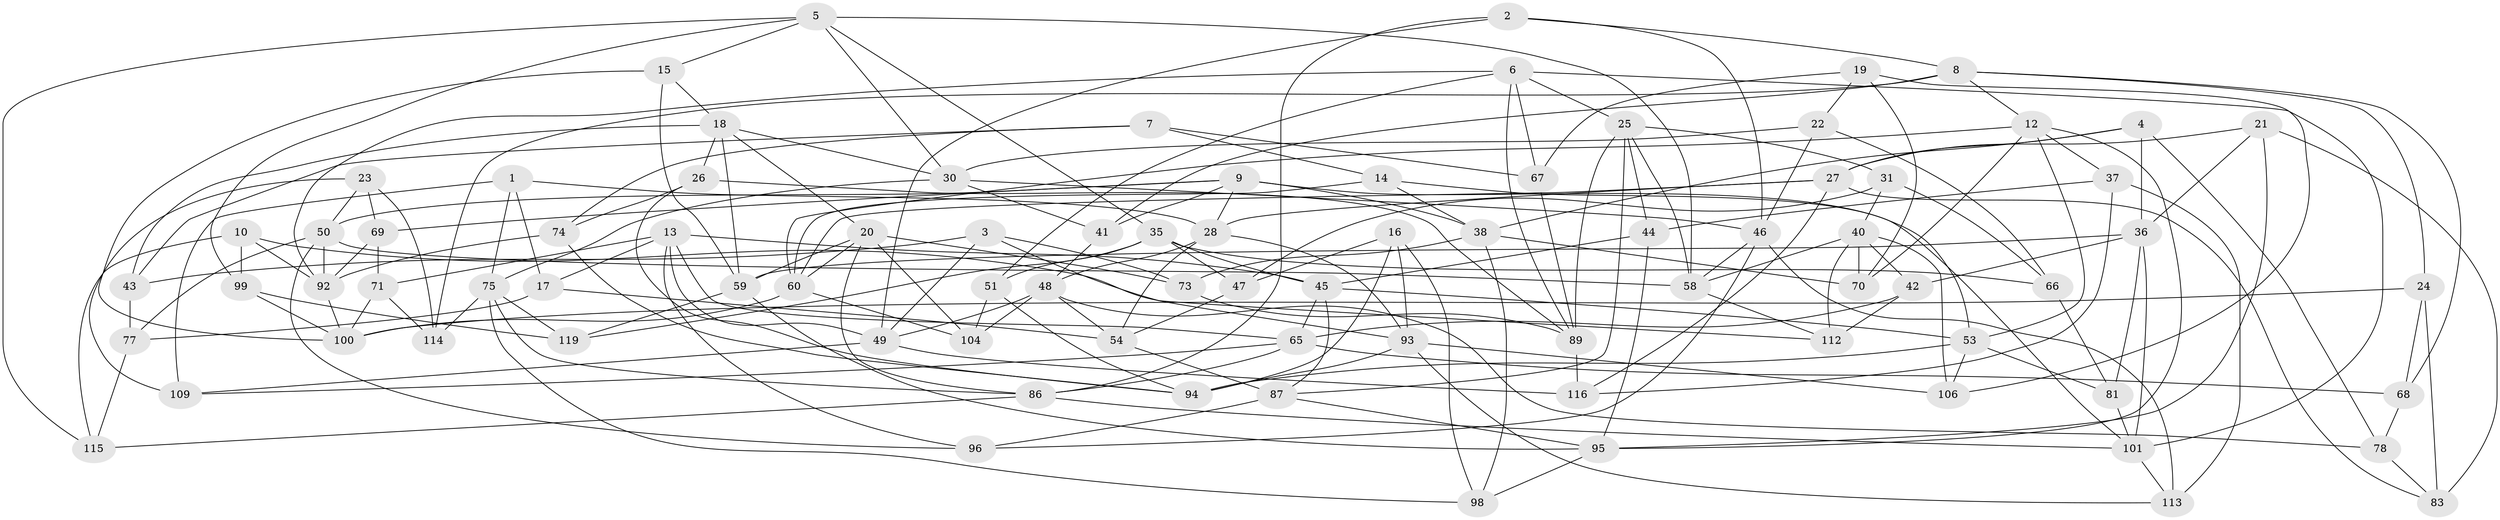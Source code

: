 // Generated by graph-tools (version 1.1) at 2025/52/02/27/25 19:52:30]
// undirected, 85 vertices, 206 edges
graph export_dot {
graph [start="1"]
  node [color=gray90,style=filled];
  1;
  2;
  3;
  4;
  5 [super="+105"];
  6 [super="+34"];
  7;
  8 [super="+11"];
  9 [super="+33"];
  10;
  12 [super="+29"];
  13 [super="+64"];
  14;
  15;
  16;
  17;
  18 [super="+108"];
  19;
  20 [super="+91"];
  21;
  22;
  23;
  24;
  25 [super="+118"];
  26;
  27 [super="+52"];
  28 [super="+56"];
  30 [super="+32"];
  31;
  35 [super="+39"];
  36 [super="+55"];
  37;
  38 [super="+85"];
  40 [super="+76"];
  41;
  42;
  43;
  44;
  45 [super="+79"];
  46 [super="+84"];
  47;
  48 [super="+72"];
  49 [super="+61"];
  50 [super="+57"];
  51;
  53 [super="+62"];
  54 [super="+82"];
  58 [super="+80"];
  59 [super="+102"];
  60 [super="+63"];
  65 [super="+122"];
  66;
  67;
  68;
  69;
  70;
  71;
  73;
  74;
  75 [super="+88"];
  77;
  78;
  81;
  83;
  86 [super="+90"];
  87 [super="+110"];
  89 [super="+117"];
  92 [super="+121"];
  93 [super="+111"];
  94 [super="+107"];
  95 [super="+97"];
  96;
  98;
  99;
  100 [super="+120"];
  101 [super="+103"];
  104;
  106;
  109;
  112;
  113;
  114;
  115;
  116;
  119;
  1 -- 109;
  1 -- 28;
  1 -- 17;
  1 -- 75;
  2 -- 86;
  2 -- 49;
  2 -- 8;
  2 -- 46;
  3 -- 43;
  3 -- 49;
  3 -- 93;
  3 -- 73;
  4 -- 38;
  4 -- 27;
  4 -- 78;
  4 -- 36;
  5 -- 15;
  5 -- 30;
  5 -- 115;
  5 -- 35;
  5 -- 99;
  5 -- 58;
  6 -- 89;
  6 -- 25;
  6 -- 101;
  6 -- 67;
  6 -- 51;
  6 -- 92;
  7 -- 74;
  7 -- 67;
  7 -- 43;
  7 -- 14;
  8 -- 12;
  8 -- 41;
  8 -- 68;
  8 -- 24;
  8 -- 114;
  9 -- 41;
  9 -- 101;
  9 -- 50;
  9 -- 28;
  9 -- 69;
  9 -- 38;
  10 -- 115;
  10 -- 99;
  10 -- 92;
  10 -- 112;
  12 -- 70;
  12 -- 95;
  12 -- 37;
  12 -- 53;
  12 -- 60;
  13 -- 17;
  13 -- 71;
  13 -- 96;
  13 -- 65;
  13 -- 49;
  13 -- 45;
  14 -- 60;
  14 -- 38;
  14 -- 53;
  15 -- 18;
  15 -- 59;
  15 -- 100;
  16 -- 94;
  16 -- 47;
  16 -- 98;
  16 -- 93;
  17 -- 54;
  17 -- 77;
  18 -- 26;
  18 -- 59;
  18 -- 43;
  18 -- 20;
  18 -- 30;
  19 -- 106;
  19 -- 67;
  19 -- 70;
  19 -- 22;
  20 -- 104;
  20 -- 60;
  20 -- 73;
  20 -- 59;
  20 -- 86;
  21 -- 27;
  21 -- 95;
  21 -- 83;
  21 -- 36;
  22 -- 66;
  22 -- 30;
  22 -- 46;
  23 -- 114;
  23 -- 69;
  23 -- 109;
  23 -- 50;
  24 -- 83;
  24 -- 68;
  24 -- 100;
  25 -- 31;
  25 -- 89;
  25 -- 58;
  25 -- 44;
  25 -- 87;
  26 -- 74;
  26 -- 94;
  26 -- 89;
  27 -- 116;
  27 -- 83;
  27 -- 28;
  27 -- 60;
  28 -- 48;
  28 -- 93;
  28 -- 54;
  30 -- 41;
  30 -- 75;
  30 -- 46;
  31 -- 40;
  31 -- 47;
  31 -- 66;
  35 -- 45;
  35 -- 119;
  35 -- 51;
  35 -- 66;
  35 -- 47;
  36 -- 81;
  36 -- 42;
  36 -- 59;
  36 -- 101;
  37 -- 113;
  37 -- 44;
  37 -- 116;
  38 -- 98;
  38 -- 73;
  38 -- 70;
  40 -- 70;
  40 -- 112;
  40 -- 42;
  40 -- 106;
  40 -- 58;
  41 -- 48;
  42 -- 112;
  42 -- 65;
  43 -- 77;
  44 -- 45;
  44 -- 95;
  45 -- 65;
  45 -- 53;
  45 -- 87;
  46 -- 58;
  46 -- 96;
  46 -- 113;
  47 -- 54;
  48 -- 104;
  48 -- 54;
  48 -- 78;
  48 -- 49;
  49 -- 116;
  49 -- 109;
  50 -- 96;
  50 -- 92;
  50 -- 77;
  50 -- 58;
  51 -- 104;
  51 -- 94;
  53 -- 106;
  53 -- 81;
  53 -- 94;
  54 -- 87 [weight=2];
  58 -- 112;
  59 -- 95;
  59 -- 119;
  60 -- 104;
  60 -- 100;
  65 -- 68;
  65 -- 109;
  65 -- 86;
  66 -- 81;
  67 -- 89;
  68 -- 78;
  69 -- 71;
  69 -- 92;
  71 -- 114;
  71 -- 100;
  73 -- 89;
  74 -- 94;
  74 -- 92;
  75 -- 119;
  75 -- 98;
  75 -- 114;
  75 -- 86;
  77 -- 115;
  78 -- 83;
  81 -- 101;
  86 -- 115;
  86 -- 101;
  87 -- 95;
  87 -- 96;
  89 -- 116;
  92 -- 100;
  93 -- 113;
  93 -- 94;
  93 -- 106;
  95 -- 98;
  99 -- 119;
  99 -- 100;
  101 -- 113;
}
